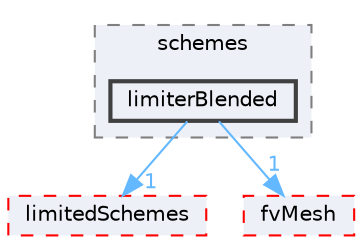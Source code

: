 digraph "src/finiteVolume/interpolation/surfaceInterpolation/schemes/limiterBlended"
{
 // LATEX_PDF_SIZE
  bgcolor="transparent";
  edge [fontname=Helvetica,fontsize=10,labelfontname=Helvetica,labelfontsize=10];
  node [fontname=Helvetica,fontsize=10,shape=box,height=0.2,width=0.4];
  compound=true
  subgraph clusterdir_deb7d71175aa940c147966c547ebcb7e {
    graph [ bgcolor="#edf0f7", pencolor="grey50", label="schemes", fontname=Helvetica,fontsize=10 style="filled,dashed", URL="dir_deb7d71175aa940c147966c547ebcb7e.html",tooltip=""]
  dir_92091901d8844e794085c59c2b424dfb [label="limiterBlended", fillcolor="#edf0f7", color="grey25", style="filled,bold", URL="dir_92091901d8844e794085c59c2b424dfb.html",tooltip=""];
  }
  dir_3b094e1ce2b3f641da0071aec2c4e694 [label="limitedSchemes", fillcolor="#edf0f7", color="red", style="filled,dashed", URL="dir_3b094e1ce2b3f641da0071aec2c4e694.html",tooltip=""];
  dir_c382fa095c9c33d8673c0dd60aaef275 [label="fvMesh", fillcolor="#edf0f7", color="red", style="filled,dashed", URL="dir_c382fa095c9c33d8673c0dd60aaef275.html",tooltip=""];
  dir_92091901d8844e794085c59c2b424dfb->dir_3b094e1ce2b3f641da0071aec2c4e694 [headlabel="1", labeldistance=1.5 headhref="dir_002169_002165.html" href="dir_002169_002165.html" color="steelblue1" fontcolor="steelblue1"];
  dir_92091901d8844e794085c59c2b424dfb->dir_c382fa095c9c33d8673c0dd60aaef275 [headlabel="1", labeldistance=1.5 headhref="dir_002169_001544.html" href="dir_002169_001544.html" color="steelblue1" fontcolor="steelblue1"];
}

